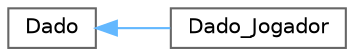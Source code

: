 digraph "Gráfico de Hierarquia de Classes"
{
 // LATEX_PDF_SIZE
  bgcolor="transparent";
  edge [fontname=Helvetica,fontsize=10,labelfontname=Helvetica,labelfontsize=10];
  node [fontname=Helvetica,fontsize=10,shape=box,height=0.2,width=0.4];
  rankdir="LR";
  Node0 [id="Node000000",label="Dado",height=0.2,width=0.4,color="grey40", fillcolor="white", style="filled",URL="$classDado.html",tooltip=" "];
  Node0 -> Node1 [id="edge9_Node000000_Node000001",dir="back",color="steelblue1",style="solid",tooltip=" "];
  Node1 [id="Node000001",label="Dado_Jogador",height=0.2,width=0.4,color="grey40", fillcolor="white", style="filled",URL="$classDado__Jogador.html",tooltip=" "];
}
